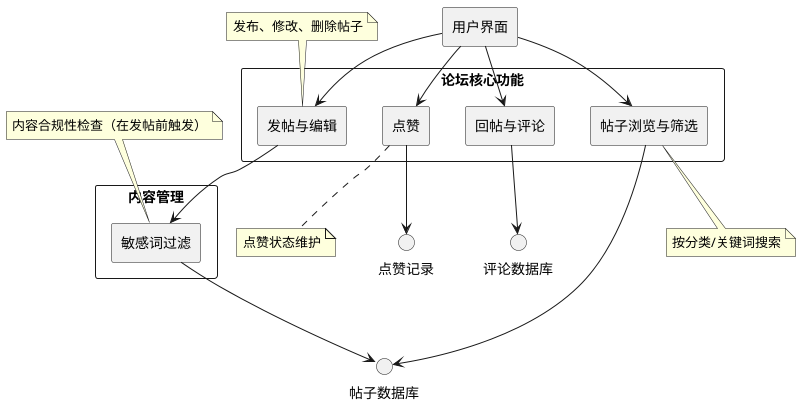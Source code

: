 @startuml
skinparam componentStyle rectangle
top to bottom direction

[用户界面] as user_interface

rectangle "论坛核心功能" {
  [发帖与编辑] as create_post
  [回帖与评论] as reply_post
  [帖子浏览与筛选] as view_posts
  [点赞] as like_favorite
}

note top of create_post
  发布、修改、删除帖子
end note

rectangle "内容管理" {
  [敏感词过滤] as filter
}
note top of filter
  内容合规性检查（在发帖前触发）
end note

'rectangle "互动与通知" {
'  [消息通知] as notification
'}

user_interface --> create_post
create_post --> filter
filter --> "帖子数据库"
user_interface --> reply_post
user_interface --> view_posts
user_interface --> like_favorite

reply_post --> "评论数据库"
view_posts --> "帖子数据库"
like_favorite --> "点赞记录"
'notification --> "消息队列"

note bottom of view_posts
  按分类/关键词搜索
end note

note bottom of like_favorite
'  收藏夹、
  点赞状态维护
end note

'note right of notification
'  实时推送新回复/点赞
'end note

'title 图3 论坛子系统
@enduml
